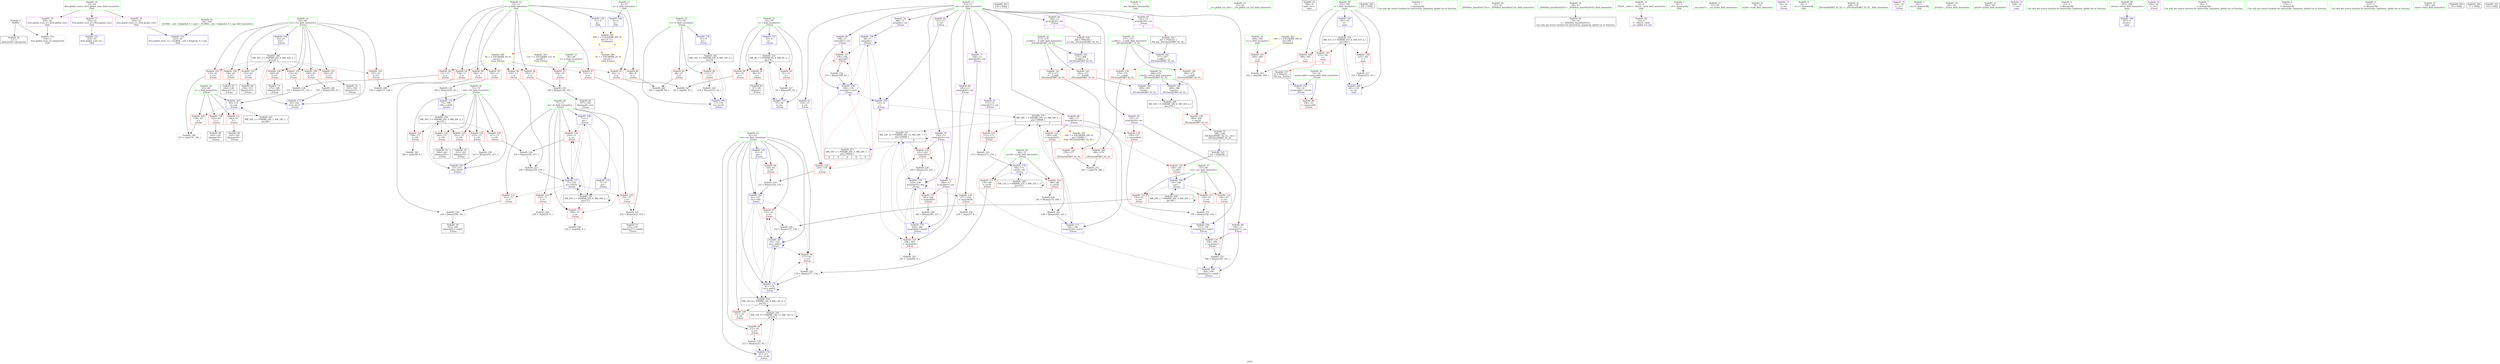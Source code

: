 digraph "SVFG" {
	label="SVFG";

	Node0x55eaef9558d0 [shape=record,color=grey,label="{NodeID: 0\nNullPtr}"];
	Node0x55eaef9558d0 -> Node0x55eaef9776b0[style=solid];
	Node0x55eaef9558d0 -> Node0x55eaef97f2d0[style=solid];
	Node0x55eaef9808f0 [shape=record,color=blue,label="{NodeID: 180\n71\<--9\nat\<--\n_Z3runi\n}"];
	Node0x55eaef9808f0 -> Node0x55eaef97d4d0[style=dashed];
	Node0x55eaef9808f0 -> Node0x55eaef97d5a0[style=dashed];
	Node0x55eaef9808f0 -> Node0x55eaef980680[style=dashed];
	Node0x55eaef9808f0 -> Node0x55eaef991dc0[style=dashed];
	Node0x55eaef977cc0 [shape=record,color=red,label="{NodeID: 97\n151\<--61\n\<--ret\n_Z3runi\n}"];
	Node0x55eaef977cc0 -> Node0x55eaef9847d0[style=solid];
	Node0x55eaef975de0 [shape=record,color=green,label="{NodeID: 14\n22\<--26\nllvm.global_ctors\<--llvm.global_ctors_field_insensitive\nGlob }"];
	Node0x55eaef975de0 -> Node0x55eaef97a3a0[style=solid];
	Node0x55eaef975de0 -> Node0x55eaef97a4a0[style=solid];
	Node0x55eaef975de0 -> Node0x55eaef97a5a0[style=solid];
	Node0x55eaef978820 [shape=record,color=red,label="{NodeID: 111\n162\<--65\n\<--j\n_Z3runi\n}"];
	Node0x55eaef978820 -> Node0x55eaef978db0[style=solid];
	Node0x55eaef976a60 [shape=record,color=green,label="{NodeID: 28\n69\<--70\ncur29\<--cur29_field_insensitive\n_Z3runi\n}"];
	Node0x55eaef976a60 -> Node0x55eaef978b60[style=solid];
	Node0x55eaef976a60 -> Node0x55eaef97d400[style=solid];
	Node0x55eaef976a60 -> Node0x55eaef9800d0[style=solid];
	Node0x55eaef97db50 [shape=record,color=red,label="{NodeID: 125\n222\<--73\n\<--i39\n_Z3runi\n}"];
	Node0x55eaef97db50 -> Node0x55eaef9790f0[style=solid];
	Node0x55eaef9776b0 [shape=record,color=black,label="{NodeID: 42\n2\<--3\ndummyVal\<--dummyVal\n}"];
	Node0x55eaef9841d0 [shape=record,color=grey,label="{NodeID: 222\n186 = Binary(185, 181, )\n}"];
	Node0x55eaef9841d0 -> Node0x55eaef980270[style=solid];
	Node0x55eaef97e6b0 [shape=record,color=red,label="{NodeID: 139\n279\<--271\n\<--__a.addr\n_ZSt3minIiERKT_S2_S2_\n}"];
	Node0x55eaef97e6b0 -> Node0x55eaef97eac0[style=solid];
	Node0x55eaef979290 [shape=record,color=black,label="{NodeID: 56\n243\<--242\nidxprom62\<--sub61\n_Z3runi\n}"];
	Node0x55eaef9856d0 [shape=record,color=grey,label="{NodeID: 236\n191 = Binary(190, 93, )\n}"];
	Node0x55eaef9856d0 -> Node0x55eaef980340[style=solid];
	Node0x55eaef97f2d0 [shape=record,color=blue, style = dotted,label="{NodeID: 153\n326\<--3\nllvm.global_ctors_2\<--dummyVal\nGlob }"];
	Node0x55eaef979df0 [shape=record,color=purple,label="{NodeID: 70\n224\<--13\narrayidx54\<--cnt\n_Z3runi\n}"];
	Node0x55eaef979df0 -> Node0x55eaef97e370[style=solid];
	Node0x55eaef979df0 -> Node0x55eaef980750[style=solid];
	Node0x55eaef9ac290 [shape=record,color=black,label="{NodeID: 333\n259 = PHI()\n}"];
	Node0x55eaef986bd0 [shape=record,color=grey,label="{NodeID: 250\n238 = cmp(237, 9, )\n}"];
	Node0x55eaef97fe60 [shape=record,color=blue,label="{NodeID: 167\n61\<--152\nret\<--add22\n_Z3runi\n}"];
	Node0x55eaef97fe60 -> Node0x55eaef977cc0[style=dashed];
	Node0x55eaef97fe60 -> Node0x55eaef977d90[style=dashed];
	Node0x55eaef97fe60 -> Node0x55eaef97fe60[style=dashed];
	Node0x55eaef97fe60 -> Node0x55eaef9801a0[style=dashed];
	Node0x55eaef97fe60 -> Node0x55eaef9918c0[style=dashed];
	Node0x55eaef97a9e0 [shape=record,color=red,label="{NodeID: 84\n131\<--11\n\<--p\n_Z3runi\n}"];
	Node0x55eaef97a9e0 -> Node0x55eaef9853d0[style=solid];
	Node0x55eaef974e70 [shape=record,color=green,label="{NodeID: 1\n7\<--1\n__dso_handle\<--dummyObj\nGlob }"];
	Node0x55eaef9809c0 [shape=record,color=blue,label="{NodeID: 181\n73\<--253\ni39\<--dec67\n_Z3runi\n}"];
	Node0x55eaef9809c0 -> Node0x55eaef9922c0[style=dashed];
	Node0x55eaef977d90 [shape=record,color=red,label="{NodeID: 98\n177\<--61\n\<--ret\n_Z3runi\n}"];
	Node0x55eaef977d90 -> Node0x55eaef984650[style=solid];
	Node0x55eaef975ee0 [shape=record,color=green,label="{NodeID: 15\n27\<--28\n__cxx_global_var_init\<--__cxx_global_var_init_field_insensitive\n}"];
	Node0x55eaef9788f0 [shape=record,color=red,label="{NodeID: 112\n150\<--67\n\<--cur\n_Z3runi\n}"];
	Node0x55eaef9788f0 -> Node0x55eaef9847d0[style=solid];
	Node0x55eaef976b30 [shape=record,color=green,label="{NodeID: 29\n71\<--72\nat\<--at_field_insensitive\n_Z3runi\n}"];
	Node0x55eaef976b30 -> Node0x55eaef97d4d0[style=solid];
	Node0x55eaef976b30 -> Node0x55eaef97d5a0[style=solid];
	Node0x55eaef976b30 -> Node0x55eaef97d670[style=solid];
	Node0x55eaef976b30 -> Node0x55eaef97d740[style=solid];
	Node0x55eaef976b30 -> Node0x55eaef97d810[style=solid];
	Node0x55eaef976b30 -> Node0x55eaef980410[style=solid];
	Node0x55eaef976b30 -> Node0x55eaef980680[style=solid];
	Node0x55eaef976b30 -> Node0x55eaef9808f0[style=solid];
	Node0x55eaef97dc20 [shape=record,color=red,label="{NodeID: 126\n252\<--73\n\<--i39\n_Z3runi\n}"];
	Node0x55eaef97dc20 -> Node0x55eaef985b50[style=solid];
	Node0x55eaef9777b0 [shape=record,color=black,label="{NodeID: 43\n296\<--9\nmain_ret\<--\nmain\n}"];
	Node0x55eaef984350 [shape=record,color=grey,label="{NodeID: 223\n220 = Binary(218, 219, )\n}"];
	Node0x55eaef984350 -> Node0x55eaef980680[style=solid];
	Node0x55eaef97e780 [shape=record,color=red,label="{NodeID: 140\n286\<--271\n\<--__a.addr\n_ZSt3minIiERKT_S2_S2_\n}"];
	Node0x55eaef97e780 -> Node0x55eaef980d00[style=solid];
	Node0x55eaef979360 [shape=record,color=black,label="{NodeID: 57\n266\<--289\n_ZSt3minIiERKT_S2_S2__ret\<--\n_ZSt3minIiERKT_S2_S2_\n|{<s0>5}}"];
	Node0x55eaef979360:s0 -> Node0x55eaef9ac0a0[style=solid,color=blue];
	Node0x55eaef985850 [shape=record,color=grey,label="{NodeID: 237\n234 = Binary(232, 233, )\n}"];
	Node0x55eaef985850 -> Node0x55eaef9791c0[style=solid];
	Node0x55eaef97f3d0 [shape=record,color=blue,label="{NodeID: 154\n53\<--52\ncasenr.addr\<--casenr\n_Z3runi\n}"];
	Node0x55eaef97f3d0 -> Node0x55eaef97adf0[style=dashed];
	Node0x55eaef979ec0 [shape=record,color=purple,label="{NodeID: 71\n236\<--13\narrayidx58\<--cnt\n_Z3runi\n}"];
	Node0x55eaef979ec0 -> Node0x55eaef97e440[style=solid];
	Node0x55eaef9ac360 [shape=record,color=black,label="{NodeID: 334\n305 = PHI()\n}"];
	Node0x55eaef97c3d0 [shape=record,color=grey,label="{NodeID: 251\n281 = cmp(278, 280, )\n}"];
	Node0x55eaef97ff30 [shape=record,color=blue,label="{NodeID: 168\n157\<--159\narrayidx24\<--sub25\n_Z3runi\n}"];
	Node0x55eaef97ff30 -> Node0x55eaef97e030[style=dashed];
	Node0x55eaef97ff30 -> Node0x55eaef980000[style=dashed];
	Node0x55eaef97aab0 [shape=record,color=red,label="{NodeID: 85\n195\<--11\n\<--p\n_Z3runi\n}"];
	Node0x55eaef97aab0 -> Node0x55eaef985250[style=solid];
	Node0x55eaef974f00 [shape=record,color=green,label="{NodeID: 2\n9\<--1\n\<--dummyObj\nCan only get source location for instruction, argument, global var or function.}"];
	Node0x55eaef980a90 [shape=record,color=blue,label="{NodeID: 182\n271\<--267\n__a.addr\<--__a\n_ZSt3minIiERKT_S2_S2_\n}"];
	Node0x55eaef980a90 -> Node0x55eaef97e6b0[style=dashed];
	Node0x55eaef980a90 -> Node0x55eaef97e780[style=dashed];
	Node0x55eaef977e60 [shape=record,color=red,label="{NodeID: 99\n212\<--61\n\<--ret\n_Z3runi\n}"];
	Node0x55eaef977e60 -> Node0x55eaef983d50[style=solid];
	Node0x55eaef975fe0 [shape=record,color=green,label="{NodeID: 16\n31\<--32\n_ZNSt8ios_base4InitC1Ev\<--_ZNSt8ios_base4InitC1Ev_field_insensitive\n}"];
	Node0x55eaef9789c0 [shape=record,color=red,label="{NodeID: 113\n154\<--67\n\<--cur\n_Z3runi\n}"];
	Node0x55eaef9789c0 -> Node0x55eaef984f50[style=solid];
	Node0x55eaef976c00 [shape=record,color=green,label="{NodeID: 30\n73\<--74\ni39\<--i39_field_insensitive\n_Z3runi\n}"];
	Node0x55eaef976c00 -> Node0x55eaef97d8e0[style=solid];
	Node0x55eaef976c00 -> Node0x55eaef97d9b0[style=solid];
	Node0x55eaef976c00 -> Node0x55eaef97da80[style=solid];
	Node0x55eaef976c00 -> Node0x55eaef97db50[style=solid];
	Node0x55eaef976c00 -> Node0x55eaef97dc20[style=solid];
	Node0x55eaef976c00 -> Node0x55eaef9804e0[style=solid];
	Node0x55eaef976c00 -> Node0x55eaef9809c0[style=solid];
	Node0x55eaef99b0a0 [shape=record,color=yellow,style=double,label="{NodeID: 293\n12V_1 = ENCHI(MR_12V_0)\npts\{60 \}\nFun[_Z3runi]}"];
	Node0x55eaef99b0a0 -> Node0x55eaef97b2d0[style=dashed];
	Node0x55eaef97dcf0 [shape=record,color=red,label="{NodeID: 127\n109\<--108\n\<--arrayidx7\n_Z3runi\n}"];
	Node0x55eaef97dcf0 -> Node0x55eaef9850d0[style=solid];
	Node0x55eaef977880 [shape=record,color=black,label="{NodeID: 44\n35\<--36\n\<--_ZNSt8ios_base4InitD1Ev\nCan only get source location for instruction, argument, global var or function.}"];
	Node0x55eaef9844d0 [shape=record,color=grey,label="{NodeID: 224\n218 = Binary(216, 217, )\n}"];
	Node0x55eaef9844d0 -> Node0x55eaef984350[style=solid];
	Node0x55eaef97e850 [shape=record,color=red,label="{NodeID: 141\n277\<--273\n\<--__b.addr\n_ZSt3minIiERKT_S2_S2_\n}"];
	Node0x55eaef97e850 -> Node0x55eaef97e9f0[style=solid];
	Node0x55eaef979430 [shape=record,color=purple,label="{NodeID: 58\n33\<--4\n\<--_ZStL8__ioinit\n__cxx_global_var_init\n}"];
	Node0x55eaef9859d0 [shape=record,color=grey,label="{NodeID: 238\n242 = Binary(240, 241, )\n}"];
	Node0x55eaef9859d0 -> Node0x55eaef979290[style=solid];
	Node0x55eaef97f4a0 [shape=record,color=blue,label="{NodeID: 155\n55\<--9\ni\<--\n_Z3runi\n}"];
	Node0x55eaef97f4a0 -> Node0x55eaef990ec0[style=dashed];
	Node0x55eaef979f90 [shape=record,color=purple,label="{NodeID: 72\n244\<--13\narrayidx63\<--cnt\n_Z3runi\n}"];
	Node0x55eaef979f90 -> Node0x55eaef97e510[style=solid];
	Node0x55eaef979f90 -> Node0x55eaef980820[style=solid];
	Node0x55eaef9ac430 [shape=record,color=black,label="{NodeID: 335\n267 = PHI(141, )\n0th arg _ZSt3minIiERKT_S2_S2_ }"];
	Node0x55eaef9ac430 -> Node0x55eaef980a90[style=solid];
	Node0x55eaef990ec0 [shape=record,color=black,label="{NodeID: 252\nMR_8V_3 = PHI(MR_8V_4, MR_8V_2, )\npts\{56 \}\n}"];
	Node0x55eaef990ec0 -> Node0x55eaef97aec0[style=dashed];
	Node0x55eaef990ec0 -> Node0x55eaef97af90[style=dashed];
	Node0x55eaef990ec0 -> Node0x55eaef97b060[style=dashed];
	Node0x55eaef990ec0 -> Node0x55eaef97f640[style=dashed];
	Node0x55eaef980000 [shape=record,color=blue,label="{NodeID: 169\n164\<--166\narrayidx27\<--sub28\n_Z3runi\n}"];
	Node0x55eaef980000 -> Node0x55eaef996cc0[style=dashed];
	Node0x55eaef97ab80 [shape=record,color=red,label="{NodeID: 86\n219\<--11\n\<--p\n_Z3runi\n}"];
	Node0x55eaef97ab80 -> Node0x55eaef984350[style=solid];
	Node0x55eaef974f90 [shape=record,color=green,label="{NodeID: 3\n16\<--1\n.str\<--dummyObj\nGlob }"];
	Node0x55eaef9958c0 [shape=record,color=black,label="{NodeID: 266\nMR_16V_3 = PHI(MR_16V_4, MR_16V_2, )\npts\{64 \}\n}"];
	Node0x55eaef9958c0 -> Node0x55eaef978000[style=dashed];
	Node0x55eaef9958c0 -> Node0x55eaef9780d0[style=dashed];
	Node0x55eaef9958c0 -> Node0x55eaef9781a0[style=dashed];
	Node0x55eaef9958c0 -> Node0x55eaef978270[style=dashed];
	Node0x55eaef9958c0 -> Node0x55eaef978340[style=dashed];
	Node0x55eaef9958c0 -> Node0x55eaef978410[style=dashed];
	Node0x55eaef9958c0 -> Node0x55eaef9784e0[style=dashed];
	Node0x55eaef9958c0 -> Node0x55eaef9785b0[style=dashed];
	Node0x55eaef9958c0 -> Node0x55eaef980340[style=dashed];
	Node0x55eaef980b60 [shape=record,color=blue,label="{NodeID: 183\n273\<--268\n__b.addr\<--__b\n_ZSt3minIiERKT_S2_S2_\n}"];
	Node0x55eaef980b60 -> Node0x55eaef97e850[style=dashed];
	Node0x55eaef980b60 -> Node0x55eaef97e920[style=dashed];
	Node0x55eaef977f30 [shape=record,color=red,label="{NodeID: 100\n257\<--61\n\<--ret\n_Z3runi\n}"];
	Node0x55eaef9760e0 [shape=record,color=green,label="{NodeID: 17\n37\<--38\n__cxa_atexit\<--__cxa_atexit_field_insensitive\n}"];
	Node0x55eaef978a90 [shape=record,color=red,label="{NodeID: 114\n161\<--67\n\<--cur\n_Z3runi\n}"];
	Node0x55eaef978a90 -> Node0x55eaef985550[style=solid];
	Node0x55eaef976cd0 [shape=record,color=green,label="{NodeID: 31\n78\<--79\nscanf\<--scanf_field_insensitive\n}"];
	Node0x55eaef97ddc0 [shape=record,color=red,label="{NodeID: 128\n119\<--118\n\<--\n_Z3runi\n}"];
	Node0x55eaef97ddc0 -> Node0x55eaef983bd0[style=solid];
	Node0x55eaef977980 [shape=record,color=black,label="{NodeID: 45\n87\<--86\nidxprom\<--\n_Z3runi\n}"];
	Node0x55eaef984650 [shape=record,color=grey,label="{NodeID: 225\n178 = Binary(177, 176, )\n}"];
	Node0x55eaef984650 -> Node0x55eaef9801a0[style=solid];
	Node0x55eaef97e920 [shape=record,color=red,label="{NodeID: 142\n283\<--273\n\<--__b.addr\n_ZSt3minIiERKT_S2_S2_\n}"];
	Node0x55eaef97e920 -> Node0x55eaef980c30[style=solid];
	Node0x55eaef979500 [shape=record,color=purple,label="{NodeID: 59\n88\<--13\narrayidx\<--cnt\n_Z3runi\n}"];
	Node0x55eaef979500 -> Node0x55eaef97f570[style=solid];
	Node0x55eaef985b50 [shape=record,color=grey,label="{NodeID: 239\n253 = Binary(252, 227, )\n}"];
	Node0x55eaef985b50 -> Node0x55eaef9809c0[style=solid];
	Node0x55eaef97f570 [shape=record,color=blue,label="{NodeID: 156\n88\<--9\narrayidx\<--\n_Z3runi\n}"];
	Node0x55eaef97f570 -> Node0x55eaef97dcf0[style=dashed];
	Node0x55eaef97f570 -> Node0x55eaef97ddc0[style=dashed];
	Node0x55eaef97f570 -> Node0x55eaef97f570[style=dashed];
	Node0x55eaef97f570 -> Node0x55eaef97f7e0[style=dashed];
	Node0x55eaef97f570 -> Node0x55eaef97fb20[style=dashed];
	Node0x55eaef97a060 [shape=record,color=purple,label="{NodeID: 73\n76\<--16\n\<--.str\n_Z3runi\n}"];
	Node0x55eaef9ac590 [shape=record,color=black,label="{NodeID: 336\n268 = PHI(144, )\n1st arg _ZSt3minIiERKT_S2_S2_ }"];
	Node0x55eaef9ac590 -> Node0x55eaef980b60[style=solid];
	Node0x55eaef9800d0 [shape=record,color=blue,label="{NodeID: 170\n69\<--173\ncur29\<--div\n_Z3runi\n}"];
	Node0x55eaef9800d0 -> Node0x55eaef978b60[style=dashed];
	Node0x55eaef9800d0 -> Node0x55eaef97d400[style=dashed];
	Node0x55eaef9800d0 -> Node0x55eaef9967c0[style=dashed];
	Node0x55eaef97ac50 [shape=record,color=red,label="{NodeID: 87\n232\<--11\n\<--p\n_Z3runi\n}"];
	Node0x55eaef97ac50 -> Node0x55eaef985850[style=solid];
	Node0x55eaef975020 [shape=record,color=green,label="{NodeID: 4\n18\<--1\n.str.1\<--dummyObj\nGlob }"];
	Node0x55eaef995dc0 [shape=record,color=black,label="{NodeID: 267\nMR_18V_2 = PHI(MR_18V_3, MR_18V_1, )\npts\{66 \}\n}"];
	Node0x55eaef995dc0 -> Node0x55eaef97fcc0[style=dashed];
	Node0x55eaef980c30 [shape=record,color=blue,label="{NodeID: 184\n269\<--283\nretval\<--\n_ZSt3minIiERKT_S2_S2_\n}"];
	Node0x55eaef980c30 -> Node0x55eaef992cc0[style=dashed];
	Node0x55eaef978000 [shape=record,color=red,label="{NodeID: 101\n127\<--63\n\<--i12\n_Z3runi\n}"];
	Node0x55eaef978000 -> Node0x55eaef9868d0[style=solid];
	Node0x55eaef9761e0 [shape=record,color=green,label="{NodeID: 18\n36\<--42\n_ZNSt8ios_base4InitD1Ev\<--_ZNSt8ios_base4InitD1Ev_field_insensitive\n}"];
	Node0x55eaef9761e0 -> Node0x55eaef977880[style=solid];
	Node0x55eaef99a5c0 [shape=record,color=yellow,style=double,label="{NodeID: 281\n44V_1 = ENCHI(MR_44V_0)\npts\{10 12 \}\nFun[main]|{<s0>8|<s1>8}}"];
	Node0x55eaef99a5c0:s0 -> Node0x55eaef99ac10[style=dashed,color=red];
	Node0x55eaef99a5c0:s1 -> Node0x55eaef99ad20[style=dashed,color=red];
	Node0x55eaef978b60 [shape=record,color=red,label="{NodeID: 115\n176\<--69\n\<--cur29\n_Z3runi\n}"];
	Node0x55eaef978b60 -> Node0x55eaef984650[style=solid];
	Node0x55eaef976dd0 [shape=record,color=green,label="{NodeID: 32\n146\<--147\n_ZSt3minIiERKT_S2_S2_\<--_ZSt3minIiERKT_S2_S2__field_insensitive\n}"];
	Node0x55eaef97de90 [shape=record,color=red,label="{NodeID: 129\n148\<--145\n\<--call21\n_Z3runi\n}"];
	Node0x55eaef97de90 -> Node0x55eaef97fd90[style=solid];
	Node0x55eaef977a50 [shape=record,color=black,label="{NodeID: 46\n107\<--106\nidxprom6\<--rem\n_Z3runi\n}"];
	Node0x55eaef9847d0 [shape=record,color=grey,label="{NodeID: 226\n152 = Binary(151, 150, )\n}"];
	Node0x55eaef9847d0 -> Node0x55eaef97fe60[style=solid];
	Node0x55eaef97e9f0 [shape=record,color=red,label="{NodeID: 143\n278\<--277\n\<--\n_ZSt3minIiERKT_S2_S2_\n}"];
	Node0x55eaef97e9f0 -> Node0x55eaef97c3d0[style=solid];
	Node0x55eaef9795d0 [shape=record,color=purple,label="{NodeID: 60\n108\<--13\narrayidx7\<--cnt\n_Z3runi\n}"];
	Node0x55eaef9795d0 -> Node0x55eaef97dcf0[style=solid];
	Node0x55eaef9795d0 -> Node0x55eaef97f7e0[style=solid];
	Node0x55eaef985cd0 [shape=record,color=grey,label="{NodeID: 240\n246 = Binary(245, 227, )\n}"];
	Node0x55eaef985cd0 -> Node0x55eaef980820[style=solid];
	Node0x55eaef97f640 [shape=record,color=blue,label="{NodeID: 157\n55\<--92\ni\<--inc\n_Z3runi\n}"];
	Node0x55eaef97f640 -> Node0x55eaef990ec0[style=dashed];
	Node0x55eaef97a130 [shape=record,color=purple,label="{NodeID: 74\n102\<--18\n\<--.str.1\n_Z3runi\n}"];
	Node0x55eaef9ac760 [shape=record,color=black,label="{NodeID: 337\n52 = PHI(312, )\n0th arg _Z3runi }"];
	Node0x55eaef9ac760 -> Node0x55eaef97f3d0[style=solid];
	Node0x55eaef9918c0 [shape=record,color=black,label="{NodeID: 254\nMR_14V_8 = PHI(MR_14V_9, MR_14V_4, )\npts\{62 \}\n}"];
	Node0x55eaef9918c0 -> Node0x55eaef977f30[style=dashed];
	Node0x55eaef9918c0 -> Node0x55eaef9931c0[style=dashed];
	Node0x55eaef9801a0 [shape=record,color=blue,label="{NodeID: 171\n61\<--178\nret\<--add32\n_Z3runi\n}"];
	Node0x55eaef9801a0 -> Node0x55eaef977cc0[style=dashed];
	Node0x55eaef9801a0 -> Node0x55eaef977d90[style=dashed];
	Node0x55eaef9801a0 -> Node0x55eaef97fe60[style=dashed];
	Node0x55eaef9801a0 -> Node0x55eaef9801a0[style=dashed];
	Node0x55eaef9801a0 -> Node0x55eaef9918c0[style=dashed];
	Node0x55eaef97ad20 [shape=record,color=red,label="{NodeID: 88\n240\<--11\n\<--p\n_Z3runi\n}"];
	Node0x55eaef97ad20 -> Node0x55eaef9859d0[style=solid];
	Node0x55eaef975860 [shape=record,color=green,label="{NodeID: 5\n20\<--1\n.str.2\<--dummyObj\nGlob }"];
	Node0x55eaef9962c0 [shape=record,color=black,label="{NodeID: 268\nMR_20V_2 = PHI(MR_20V_4, MR_20V_1, )\npts\{68 \}\n}"];
	Node0x55eaef9962c0 -> Node0x55eaef97fd90[style=dashed];
	Node0x55eaef9962c0 -> Node0x55eaef9962c0[style=dashed];
	Node0x55eaef980d00 [shape=record,color=blue,label="{NodeID: 185\n269\<--286\nretval\<--\n_ZSt3minIiERKT_S2_S2_\n}"];
	Node0x55eaef980d00 -> Node0x55eaef992cc0[style=dashed];
	Node0x55eaef9780d0 [shape=record,color=red,label="{NodeID: 102\n132\<--63\n\<--i12\n_Z3runi\n}"];
	Node0x55eaef9780d0 -> Node0x55eaef9853d0[style=solid];
	Node0x55eaef9762e0 [shape=record,color=green,label="{NodeID: 19\n49\<--50\n_Z3runi\<--_Z3runi_field_insensitive\n}"];
	Node0x55eaef97d400 [shape=record,color=red,label="{NodeID: 116\n180\<--69\n\<--cur29\n_Z3runi\n}"];
	Node0x55eaef97d400 -> Node0x55eaef984ad0[style=solid];
	Node0x55eaef976ed0 [shape=record,color=green,label="{NodeID: 33\n260\<--261\nprintf\<--printf_field_insensitive\n}"];
	Node0x55eaef97df60 [shape=record,color=red,label="{NodeID: 130\n158\<--157\n\<--arrayidx24\n_Z3runi\n}"];
	Node0x55eaef97df60 -> Node0x55eaef984f50[style=solid];
	Node0x55eaef977b20 [shape=record,color=black,label="{NodeID: 47\n140\<--139\nidxprom17\<--\n_Z3runi\n}"];
	Node0x55eaef984950 [shape=record,color=grey,label="{NodeID: 227\n92 = Binary(91, 93, )\n}"];
	Node0x55eaef984950 -> Node0x55eaef97f640[style=solid];
	Node0x55eaef97eac0 [shape=record,color=red,label="{NodeID: 144\n280\<--279\n\<--\n_ZSt3minIiERKT_S2_S2_\n}"];
	Node0x55eaef97eac0 -> Node0x55eaef97c3d0[style=solid];
	Node0x55eaef9796a0 [shape=record,color=purple,label="{NodeID: 61\n118\<--13\n\<--cnt\n_Z3runi\n}"];
	Node0x55eaef9796a0 -> Node0x55eaef97ddc0[style=solid];
	Node0x55eaef985e50 [shape=record,color=grey,label="{NodeID: 241\n207 = cmp(206, 9, )\n}"];
	Node0x55eaef97f710 [shape=record,color=blue,label="{NodeID: 158\n57\<--9\ni1\<--\n_Z3runi\n}"];
	Node0x55eaef97f710 -> Node0x55eaef9940c0[style=dashed];
	Node0x55eaef97a200 [shape=record,color=purple,label="{NodeID: 75\n304\<--18\n\<--.str.1\nmain\n}"];
	Node0x55eaef991dc0 [shape=record,color=black,label="{NodeID: 255\nMR_24V_3 = PHI(MR_24V_4, MR_24V_2, )\npts\{72 \}\n}"];
	Node0x55eaef991dc0 -> Node0x55eaef97d4d0[style=dashed];
	Node0x55eaef991dc0 -> Node0x55eaef97d5a0[style=dashed];
	Node0x55eaef991dc0 -> Node0x55eaef980680[style=dashed];
	Node0x55eaef991dc0 -> Node0x55eaef991dc0[style=dashed];
	Node0x55eaef980270 [shape=record,color=blue,label="{NodeID: 172\n184\<--186\narrayidx34\<--sub35\n_Z3runi\n}"];
	Node0x55eaef980270 -> Node0x55eaef996cc0[style=dashed];
	Node0x55eaef97adf0 [shape=record,color=red,label="{NodeID: 89\n256\<--53\n\<--casenr.addr\n_Z3runi\n}"];
	Node0x55eaef9758f0 [shape=record,color=green,label="{NodeID: 6\n23\<--1\n\<--dummyObj\nCan only get source location for instruction, argument, global var or function.}"];
	Node0x55eaef9967c0 [shape=record,color=black,label="{NodeID: 269\nMR_22V_2 = PHI(MR_22V_3, MR_22V_1, )\npts\{70 \}\n}"];
	Node0x55eaef9967c0 -> Node0x55eaef9800d0[style=dashed];
	Node0x55eaef9967c0 -> Node0x55eaef9967c0[style=dashed];
	Node0x55eaef980dd0 [shape=record,color=blue,label="{NodeID: 186\n297\<--9\nretval\<--\nmain\n}"];
	Node0x55eaef9781a0 [shape=record,color=red,label="{NodeID: 103\n135\<--63\n\<--i12\n_Z3runi\n}"];
	Node0x55eaef9781a0 -> Node0x55eaef986a50[style=solid];
	Node0x55eaef9763e0 [shape=record,color=green,label="{NodeID: 20\n53\<--54\ncasenr.addr\<--casenr.addr_field_insensitive\n_Z3runi\n}"];
	Node0x55eaef9763e0 -> Node0x55eaef97adf0[style=solid];
	Node0x55eaef9763e0 -> Node0x55eaef97f3d0[style=solid];
	Node0x55eaef99a780 [shape=record,color=yellow,style=double,label="{NodeID: 283\n39V_1 = ENCHI(MR_39V_0)\npts\{300 \}\nFun[main]}"];
	Node0x55eaef99a780 -> Node0x55eaef97eb90[style=dashed];
	Node0x55eaef97d4d0 [shape=record,color=red,label="{NodeID: 117\n209\<--71\n\<--at\n_Z3runi\n}"];
	Node0x55eaef97d4d0 -> Node0x55eaef985fd0[style=solid];
	Node0x55eaef976fd0 [shape=record,color=green,label="{NodeID: 34\n269\<--270\nretval\<--retval_field_insensitive\n_ZSt3minIiERKT_S2_S2_\n}"];
	Node0x55eaef976fd0 -> Node0x55eaef97e5e0[style=solid];
	Node0x55eaef976fd0 -> Node0x55eaef980c30[style=solid];
	Node0x55eaef976fd0 -> Node0x55eaef980d00[style=solid];
	Node0x55eaef97e030 [shape=record,color=red,label="{NodeID: 131\n165\<--164\n\<--arrayidx27\n_Z3runi\n}"];
	Node0x55eaef97e030 -> Node0x55eaef985550[style=solid];
	Node0x55eaef978c10 [shape=record,color=black,label="{NodeID: 48\n143\<--142\nidxprom19\<--\n_Z3runi\n}"];
	Node0x55eaef984ad0 [shape=record,color=grey,label="{NodeID: 228\n181 = Binary(174, 180, )\n}"];
	Node0x55eaef984ad0 -> Node0x55eaef9841d0[style=solid];
	Node0x55eaef97eb90 [shape=record,color=red,label="{NodeID: 145\n309\<--299\n\<--n\nmain\n}"];
	Node0x55eaef97eb90 -> Node0x55eaef986150[style=solid];
	Node0x55eaef979770 [shape=record,color=purple,label="{NodeID: 62\n123\<--13\n\<--cnt\n_Z3runi\n}"];
	Node0x55eaef979770 -> Node0x55eaef97fb20[style=solid];
	Node0x55eaef985fd0 [shape=record,color=grey,label="{NodeID: 242\n210 = cmp(209, 9, )\n}"];
	Node0x55eaef97f7e0 [shape=record,color=blue,label="{NodeID: 159\n108\<--110\narrayidx7\<--inc8\n_Z3runi\n}"];
	Node0x55eaef97f7e0 -> Node0x55eaef97dcf0[style=dashed];
	Node0x55eaef97f7e0 -> Node0x55eaef97ddc0[style=dashed];
	Node0x55eaef97f7e0 -> Node0x55eaef97f7e0[style=dashed];
	Node0x55eaef97f7e0 -> Node0x55eaef97fb20[style=dashed];
	Node0x55eaef97a2d0 [shape=record,color=purple,label="{NodeID: 76\n258\<--20\n\<--.str.2\n_Z3runi\n}"];
	Node0x55eaef9922c0 [shape=record,color=black,label="{NodeID: 256\nMR_26V_3 = PHI(MR_26V_4, MR_26V_2, )\npts\{74 \}\n}"];
	Node0x55eaef9922c0 -> Node0x55eaef97d8e0[style=dashed];
	Node0x55eaef9922c0 -> Node0x55eaef97d9b0[style=dashed];
	Node0x55eaef9922c0 -> Node0x55eaef97da80[style=dashed];
	Node0x55eaef9922c0 -> Node0x55eaef97db50[style=dashed];
	Node0x55eaef9922c0 -> Node0x55eaef97dc20[style=dashed];
	Node0x55eaef9922c0 -> Node0x55eaef9809c0[style=dashed];
	Node0x55eaef980340 [shape=record,color=blue,label="{NodeID: 173\n63\<--191\ni12\<--inc37\n_Z3runi\n}"];
	Node0x55eaef980340 -> Node0x55eaef9958c0[style=dashed];
	Node0x55eaef97aec0 [shape=record,color=red,label="{NodeID: 90\n82\<--55\n\<--i\n_Z3runi\n}"];
	Node0x55eaef97aec0 -> Node0x55eaef986750[style=solid];
	Node0x55eaef975980 [shape=record,color=green,label="{NodeID: 7\n93\<--1\n\<--dummyObj\nCan only get source location for instruction, argument, global var or function.}"];
	Node0x55eaef996cc0 [shape=record,color=black,label="{NodeID: 270\nMR_28V_7 = PHI(MR_28V_10, MR_28V_6, )\npts\{150000 \}\n|{|<s7>5}}"];
	Node0x55eaef996cc0 -> Node0x55eaef97de90[style=dashed];
	Node0x55eaef996cc0 -> Node0x55eaef97df60[style=dashed];
	Node0x55eaef996cc0 -> Node0x55eaef97e100[style=dashed];
	Node0x55eaef996cc0 -> Node0x55eaef97e1d0[style=dashed];
	Node0x55eaef996cc0 -> Node0x55eaef97ff30[style=dashed];
	Node0x55eaef996cc0 -> Node0x55eaef980270[style=dashed];
	Node0x55eaef996cc0 -> Node0x55eaef9927c0[style=dashed];
	Node0x55eaef996cc0:s7 -> Node0x55eaef99ab30[style=dashed,color=red];
	Node0x55eaef980ea0 [shape=record,color=blue,label="{NodeID: 187\n301\<--93\ni\<--\nmain\n}"];
	Node0x55eaef980ea0 -> Node0x55eaef9980c0[style=dashed];
	Node0x55eaef978270 [shape=record,color=red,label="{NodeID: 104\n139\<--63\n\<--i12\n_Z3runi\n}"];
	Node0x55eaef978270 -> Node0x55eaef977b20[style=solid];
	Node0x55eaef9764b0 [shape=record,color=green,label="{NodeID: 21\n55\<--56\ni\<--i_field_insensitive\n_Z3runi\n}"];
	Node0x55eaef9764b0 -> Node0x55eaef97aec0[style=solid];
	Node0x55eaef9764b0 -> Node0x55eaef97af90[style=solid];
	Node0x55eaef9764b0 -> Node0x55eaef97b060[style=solid];
	Node0x55eaef9764b0 -> Node0x55eaef97f4a0[style=solid];
	Node0x55eaef9764b0 -> Node0x55eaef97f640[style=solid];
	Node0x55eaef97d5a0 [shape=record,color=red,label="{NodeID: 118\n216\<--71\n\<--at\n_Z3runi\n}"];
	Node0x55eaef97d5a0 -> Node0x55eaef9844d0[style=solid];
	Node0x55eaef9770a0 [shape=record,color=green,label="{NodeID: 35\n271\<--272\n__a.addr\<--__a.addr_field_insensitive\n_ZSt3minIiERKT_S2_S2_\n}"];
	Node0x55eaef9770a0 -> Node0x55eaef97e6b0[style=solid];
	Node0x55eaef9770a0 -> Node0x55eaef97e780[style=solid];
	Node0x55eaef9770a0 -> Node0x55eaef980a90[style=solid];
	Node0x55eaef97e100 [shape=record,color=red,label="{NodeID: 132\n172\<--171\n\<--arrayidx31\n_Z3runi\n}"];
	Node0x55eaef97e100 -> Node0x55eaef984050[style=solid];
	Node0x55eaef978ce0 [shape=record,color=black,label="{NodeID: 49\n156\<--155\nidxprom23\<--\n_Z3runi\n}"];
	Node0x55eaef984c50 [shape=record,color=grey,label="{NodeID: 229\n114 = Binary(113, 93, )\n}"];
	Node0x55eaef984c50 -> Node0x55eaef97f8b0[style=solid];
	Node0x55eaef97ec60 [shape=record,color=red,label="{NodeID: 146\n308\<--301\n\<--i\nmain\n}"];
	Node0x55eaef97ec60 -> Node0x55eaef986150[style=solid];
	Node0x55eaef979840 [shape=record,color=purple,label="{NodeID: 63\n141\<--13\narrayidx18\<--cnt\n_Z3runi\n|{<s0>5}}"];
	Node0x55eaef979840:s0 -> Node0x55eaef9ac430[style=solid,color=red];
	Node0x55eaef986150 [shape=record,color=grey,label="{NodeID: 243\n310 = cmp(308, 309, )\n}"];
	Node0x55eaef97f8b0 [shape=record,color=blue,label="{NodeID: 160\n57\<--114\ni1\<--inc10\n_Z3runi\n}"];
	Node0x55eaef97f8b0 -> Node0x55eaef9940c0[style=dashed];
	Node0x55eaef97a3a0 [shape=record,color=purple,label="{NodeID: 77\n324\<--22\nllvm.global_ctors_0\<--llvm.global_ctors\nGlob }"];
	Node0x55eaef97a3a0 -> Node0x55eaef97f0d0[style=solid];
	Node0x55eaef9927c0 [shape=record,color=black,label="{NodeID: 257\nMR_28V_12 = PHI(MR_28V_13, MR_28V_7, )\npts\{150000 \}\n|{|<s4>8}}"];
	Node0x55eaef9927c0 -> Node0x55eaef97e2a0[style=dashed];
	Node0x55eaef9927c0 -> Node0x55eaef97e370[style=dashed];
	Node0x55eaef9927c0 -> Node0x55eaef980750[style=dashed];
	Node0x55eaef9927c0 -> Node0x55eaef9927c0[style=dashed];
	Node0x55eaef9927c0:s4 -> Node0x55eaef997bc0[style=dashed,color=blue];
	Node0x55eaef980410 [shape=record,color=blue,label="{NodeID: 174\n71\<--9\nat\<--\n_Z3runi\n}"];
	Node0x55eaef980410 -> Node0x55eaef991dc0[style=dashed];
	Node0x55eaef97af90 [shape=record,color=red,label="{NodeID: 91\n86\<--55\n\<--i\n_Z3runi\n}"];
	Node0x55eaef97af90 -> Node0x55eaef977980[style=solid];
	Node0x55eaef975a10 [shape=record,color=green,label="{NodeID: 8\n174\<--1\n\<--dummyObj\nCan only get source location for instruction, argument, global var or function.}"];
	Node0x55eaef980f70 [shape=record,color=blue,label="{NodeID: 188\n301\<--316\ni\<--inc\nmain\n}"];
	Node0x55eaef980f70 -> Node0x55eaef9980c0[style=dashed];
	Node0x55eaef978340 [shape=record,color=red,label="{NodeID: 105\n155\<--63\n\<--i12\n_Z3runi\n}"];
	Node0x55eaef978340 -> Node0x55eaef978ce0[style=solid];
	Node0x55eaef976580 [shape=record,color=green,label="{NodeID: 22\n57\<--58\ni1\<--i1_field_insensitive\n_Z3runi\n}"];
	Node0x55eaef976580 -> Node0x55eaef97b130[style=solid];
	Node0x55eaef976580 -> Node0x55eaef97b200[style=solid];
	Node0x55eaef976580 -> Node0x55eaef97f710[style=solid];
	Node0x55eaef976580 -> Node0x55eaef97f8b0[style=solid];
	Node0x55eaef97d670 [shape=record,color=red,label="{NodeID: 119\n229\<--71\n\<--at\n_Z3runi\n}"];
	Node0x55eaef97d670 -> Node0x55eaef9862d0[style=solid];
	Node0x55eaef977170 [shape=record,color=green,label="{NodeID: 36\n273\<--274\n__b.addr\<--__b.addr_field_insensitive\n_ZSt3minIiERKT_S2_S2_\n}"];
	Node0x55eaef977170 -> Node0x55eaef97e850[style=solid];
	Node0x55eaef977170 -> Node0x55eaef97e920[style=solid];
	Node0x55eaef977170 -> Node0x55eaef980b60[style=solid];
	Node0x55eaef97e1d0 [shape=record,color=red,label="{NodeID: 133\n185\<--184\n\<--arrayidx34\n_Z3runi\n}"];
	Node0x55eaef97e1d0 -> Node0x55eaef9841d0[style=solid];
	Node0x55eaef978db0 [shape=record,color=black,label="{NodeID: 50\n163\<--162\nidxprom26\<--\n_Z3runi\n}"];
	Node0x55eaef984dd0 [shape=record,color=grey,label="{NodeID: 230\n106 = Binary(104, 105, )\n}"];
	Node0x55eaef984dd0 -> Node0x55eaef977a50[style=solid];
	Node0x55eaef97ed30 [shape=record,color=red,label="{NodeID: 147\n312\<--301\n\<--i\nmain\n|{<s0>8}}"];
	Node0x55eaef97ed30:s0 -> Node0x55eaef9ac760[style=solid,color=red];
	Node0x55eaef979910 [shape=record,color=purple,label="{NodeID: 64\n144\<--13\narrayidx20\<--cnt\n_Z3runi\n|{<s0>5}}"];
	Node0x55eaef979910:s0 -> Node0x55eaef9ac590[style=solid,color=red];
	Node0x55eaef9862d0 [shape=record,color=grey,label="{NodeID: 244\n230 = cmp(229, 9, )\n}"];
	Node0x55eaef97f980 [shape=record,color=blue,label="{NodeID: 161\n61\<--9\nret\<--\n_Z3runi\n}"];
	Node0x55eaef97f980 -> Node0x55eaef977bf0[style=dashed];
	Node0x55eaef97f980 -> Node0x55eaef97fa50[style=dashed];
	Node0x55eaef97a4a0 [shape=record,color=purple,label="{NodeID: 78\n325\<--22\nllvm.global_ctors_1\<--llvm.global_ctors\nGlob }"];
	Node0x55eaef97a4a0 -> Node0x55eaef97f1d0[style=solid];
	Node0x55eaef992cc0 [shape=record,color=black,label="{NodeID: 258\nMR_30V_3 = PHI(MR_30V_4, MR_30V_2, )\npts\{270 \}\n}"];
	Node0x55eaef992cc0 -> Node0x55eaef97e5e0[style=dashed];
	Node0x55eaef9804e0 [shape=record,color=blue,label="{NodeID: 175\n73\<--196\ni39\<--sub40\n_Z3runi\n}"];
	Node0x55eaef9804e0 -> Node0x55eaef9922c0[style=dashed];
	Node0x55eaef97b060 [shape=record,color=red,label="{NodeID: 92\n91\<--55\n\<--i\n_Z3runi\n}"];
	Node0x55eaef97b060 -> Node0x55eaef984950[style=solid];
	Node0x55eaef975aa0 [shape=record,color=green,label="{NodeID: 9\n227\<--1\n\<--dummyObj\nCan only get source location for instruction, argument, global var or function.}"];
	Node0x55eaef978410 [shape=record,color=red,label="{NodeID: 106\n169\<--63\n\<--i12\n_Z3runi\n}"];
	Node0x55eaef978410 -> Node0x55eaef978e80[style=solid];
	Node0x55eaef976650 [shape=record,color=green,label="{NodeID: 23\n59\<--60\nx\<--x_field_insensitive\n_Z3runi\n}"];
	Node0x55eaef976650 -> Node0x55eaef97b2d0[style=solid];
	Node0x55eaef97d740 [shape=record,color=red,label="{NodeID: 120\n233\<--71\n\<--at\n_Z3runi\n}"];
	Node0x55eaef97d740 -> Node0x55eaef985850[style=solid];
	Node0x55eaef977240 [shape=record,color=green,label="{NodeID: 37\n294\<--295\nmain\<--main_field_insensitive\n}"];
	Node0x55eaef983a50 [shape=record,color=grey,label="{NodeID: 217\n316 = Binary(315, 93, )\n}"];
	Node0x55eaef983a50 -> Node0x55eaef980f70[style=solid];
	Node0x55eaef97e2a0 [shape=record,color=red,label="{NodeID: 134\n206\<--205\n\<--arrayidx45\n_Z3runi\n}"];
	Node0x55eaef97e2a0 -> Node0x55eaef985e50[style=solid];
	Node0x55eaef978e80 [shape=record,color=black,label="{NodeID: 51\n170\<--169\nidxprom30\<--\n_Z3runi\n}"];
	Node0x55eaef984f50 [shape=record,color=grey,label="{NodeID: 231\n159 = Binary(158, 154, )\n}"];
	Node0x55eaef984f50 -> Node0x55eaef97ff30[style=solid];
	Node0x55eaef97ee00 [shape=record,color=red,label="{NodeID: 148\n315\<--301\n\<--i\nmain\n}"];
	Node0x55eaef97ee00 -> Node0x55eaef983a50[style=solid];
	Node0x55eaef9799e0 [shape=record,color=purple,label="{NodeID: 65\n157\<--13\narrayidx24\<--cnt\n_Z3runi\n}"];
	Node0x55eaef9799e0 -> Node0x55eaef97df60[style=solid];
	Node0x55eaef9799e0 -> Node0x55eaef97ff30[style=solid];
	Node0x55eaef986450 [shape=record,color=grey,label="{NodeID: 245\n200 = cmp(199, 9, )\n}"];
	Node0x55eaef97fa50 [shape=record,color=blue,label="{NodeID: 162\n61\<--121\nret\<--add\n_Z3runi\n}"];
	Node0x55eaef97fa50 -> Node0x55eaef977cc0[style=dashed];
	Node0x55eaef97fa50 -> Node0x55eaef977d90[style=dashed];
	Node0x55eaef97fa50 -> Node0x55eaef97fe60[style=dashed];
	Node0x55eaef97fa50 -> Node0x55eaef9801a0[style=dashed];
	Node0x55eaef97fa50 -> Node0x55eaef9918c0[style=dashed];
	Node0x55eaef97a5a0 [shape=record,color=purple,label="{NodeID: 79\n326\<--22\nllvm.global_ctors_2\<--llvm.global_ctors\nGlob }"];
	Node0x55eaef97a5a0 -> Node0x55eaef97f2d0[style=solid];
	Node0x55eaef9931c0 [shape=record,color=black,label="{NodeID: 259\nMR_14V_9 = PHI(MR_14V_11, MR_14V_8, )\npts\{62 \}\n}"];
	Node0x55eaef9931c0 -> Node0x55eaef977e60[style=dashed];
	Node0x55eaef9931c0 -> Node0x55eaef9805b0[style=dashed];
	Node0x55eaef9931c0 -> Node0x55eaef9918c0[style=dashed];
	Node0x55eaef9931c0 -> Node0x55eaef9931c0[style=dashed];
	Node0x55eaef9805b0 [shape=record,color=blue,label="{NodeID: 176\n61\<--213\nret\<--inc49\n_Z3runi\n}"];
	Node0x55eaef9805b0 -> Node0x55eaef9931c0[style=dashed];
	Node0x55eaef97b130 [shape=record,color=red,label="{NodeID: 93\n98\<--57\n\<--i1\n_Z3runi\n}"];
	Node0x55eaef97b130 -> Node0x55eaef9865d0[style=solid];
	Node0x55eaef975b30 [shape=record,color=green,label="{NodeID: 10\n4\<--6\n_ZStL8__ioinit\<--_ZStL8__ioinit_field_insensitive\nGlob }"];
	Node0x55eaef975b30 -> Node0x55eaef979430[style=solid];
	Node0x55eaef997bc0 [shape=record,color=black,label="{NodeID: 273\nMR_28V_2 = PHI(MR_28V_3, MR_28V_1, )\npts\{150000 \}\n|{<s0>8|<s1>8|<s2>8|<s3>8|<s4>8}}"];
	Node0x55eaef997bc0:s0 -> Node0x55eaef97dcf0[style=dashed,color=red];
	Node0x55eaef997bc0:s1 -> Node0x55eaef97ddc0[style=dashed,color=red];
	Node0x55eaef997bc0:s2 -> Node0x55eaef97f570[style=dashed,color=red];
	Node0x55eaef997bc0:s3 -> Node0x55eaef97f7e0[style=dashed,color=red];
	Node0x55eaef997bc0:s4 -> Node0x55eaef97fb20[style=dashed,color=red];
	Node0x55eaef9784e0 [shape=record,color=red,label="{NodeID: 107\n182\<--63\n\<--i12\n_Z3runi\n}"];
	Node0x55eaef9784e0 -> Node0x55eaef978f50[style=solid];
	Node0x55eaef976720 [shape=record,color=green,label="{NodeID: 24\n61\<--62\nret\<--ret_field_insensitive\n_Z3runi\n}"];
	Node0x55eaef976720 -> Node0x55eaef977bf0[style=solid];
	Node0x55eaef976720 -> Node0x55eaef977cc0[style=solid];
	Node0x55eaef976720 -> Node0x55eaef977d90[style=solid];
	Node0x55eaef976720 -> Node0x55eaef977e60[style=solid];
	Node0x55eaef976720 -> Node0x55eaef977f30[style=solid];
	Node0x55eaef976720 -> Node0x55eaef97f980[style=solid];
	Node0x55eaef976720 -> Node0x55eaef97fa50[style=solid];
	Node0x55eaef976720 -> Node0x55eaef97fe60[style=solid];
	Node0x55eaef976720 -> Node0x55eaef9801a0[style=solid];
	Node0x55eaef976720 -> Node0x55eaef9805b0[style=solid];
	Node0x55eaef99ab30 [shape=record,color=yellow,style=double,label="{NodeID: 287\n28V_1 = ENCHI(MR_28V_0)\npts\{150000 \}\nFun[_ZSt3minIiERKT_S2_S2_]}"];
	Node0x55eaef99ab30 -> Node0x55eaef97e9f0[style=dashed];
	Node0x55eaef99ab30 -> Node0x55eaef97eac0[style=dashed];
	Node0x55eaef97d810 [shape=record,color=red,label="{NodeID: 121\n241\<--71\n\<--at\n_Z3runi\n}"];
	Node0x55eaef97d810 -> Node0x55eaef9859d0[style=solid];
	Node0x55eaef977340 [shape=record,color=green,label="{NodeID: 38\n297\<--298\nretval\<--retval_field_insensitive\nmain\n}"];
	Node0x55eaef977340 -> Node0x55eaef980dd0[style=solid];
	Node0x55eaef983bd0 [shape=record,color=grey,label="{NodeID: 218\n121 = Binary(120, 119, )\n}"];
	Node0x55eaef983bd0 -> Node0x55eaef97fa50[style=solid];
	Node0x55eaef97e370 [shape=record,color=red,label="{NodeID: 135\n225\<--224\n\<--arrayidx54\n_Z3runi\n}"];
	Node0x55eaef97e370 -> Node0x55eaef983ed0[style=solid];
	Node0x55eaef978f50 [shape=record,color=black,label="{NodeID: 52\n183\<--182\nidxprom33\<--\n_Z3runi\n}"];
	Node0x55eaef9850d0 [shape=record,color=grey,label="{NodeID: 232\n110 = Binary(109, 93, )\n}"];
	Node0x55eaef9850d0 -> Node0x55eaef97f7e0[style=solid];
	Node0x55eaef97eed0 [shape=record,color=blue,label="{NodeID: 149\n8\<--9\nn\<--\nGlob }"];
	Node0x55eaef97eed0 -> Node0x55eaef99a5c0[style=dashed];
	Node0x55eaef979ab0 [shape=record,color=purple,label="{NodeID: 66\n164\<--13\narrayidx27\<--cnt\n_Z3runi\n}"];
	Node0x55eaef979ab0 -> Node0x55eaef97e030[style=solid];
	Node0x55eaef979ab0 -> Node0x55eaef980000[style=solid];
	Node0x55eaef6b9b40 [shape=record,color=black,label="{NodeID: 329\n34 = PHI()\n}"];
	Node0x55eaef9865d0 [shape=record,color=grey,label="{NodeID: 246\n100 = cmp(98, 99, )\n}"];
	Node0x55eaef97fb20 [shape=record,color=blue,label="{NodeID: 163\n123\<--9\n\<--\n_Z3runi\n}"];
	Node0x55eaef97fb20 -> Node0x55eaef996cc0[style=dashed];
	Node0x55eaef97a6a0 [shape=record,color=red,label="{NodeID: 80\n99\<--8\n\<--n\n_Z3runi\n}"];
	Node0x55eaef97a6a0 -> Node0x55eaef9865d0[style=solid];
	Node0x55eaef980680 [shape=record,color=blue,label="{NodeID: 177\n71\<--220\nat\<--rem52\n_Z3runi\n}"];
	Node0x55eaef980680 -> Node0x55eaef97d4d0[style=dashed];
	Node0x55eaef980680 -> Node0x55eaef97d5a0[style=dashed];
	Node0x55eaef980680 -> Node0x55eaef97d670[style=dashed];
	Node0x55eaef980680 -> Node0x55eaef97d740[style=dashed];
	Node0x55eaef980680 -> Node0x55eaef97d810[style=dashed];
	Node0x55eaef980680 -> Node0x55eaef980680[style=dashed];
	Node0x55eaef980680 -> Node0x55eaef9808f0[style=dashed];
	Node0x55eaef980680 -> Node0x55eaef991dc0[style=dashed];
	Node0x55eaef97b200 [shape=record,color=red,label="{NodeID: 94\n113\<--57\n\<--i1\n_Z3runi\n}"];
	Node0x55eaef97b200 -> Node0x55eaef984c50[style=solid];
	Node0x55eaef975bc0 [shape=record,color=green,label="{NodeID: 11\n8\<--10\nn\<--n_field_insensitive\nGlob }"];
	Node0x55eaef975bc0 -> Node0x55eaef97a6a0[style=solid];
	Node0x55eaef975bc0 -> Node0x55eaef97eed0[style=solid];
	Node0x55eaef9980c0 [shape=record,color=black,label="{NodeID: 274\nMR_41V_3 = PHI(MR_41V_4, MR_41V_2, )\npts\{302 \}\n}"];
	Node0x55eaef9980c0 -> Node0x55eaef97ec60[style=dashed];
	Node0x55eaef9980c0 -> Node0x55eaef97ed30[style=dashed];
	Node0x55eaef9980c0 -> Node0x55eaef97ee00[style=dashed];
	Node0x55eaef9980c0 -> Node0x55eaef980f70[style=dashed];
	Node0x55eaef9785b0 [shape=record,color=red,label="{NodeID: 108\n190\<--63\n\<--i12\n_Z3runi\n}"];
	Node0x55eaef9785b0 -> Node0x55eaef9856d0[style=solid];
	Node0x55eaef9767f0 [shape=record,color=green,label="{NodeID: 25\n63\<--64\ni12\<--i12_field_insensitive\n_Z3runi\n}"];
	Node0x55eaef9767f0 -> Node0x55eaef978000[style=solid];
	Node0x55eaef9767f0 -> Node0x55eaef9780d0[style=solid];
	Node0x55eaef9767f0 -> Node0x55eaef9781a0[style=solid];
	Node0x55eaef9767f0 -> Node0x55eaef978270[style=solid];
	Node0x55eaef9767f0 -> Node0x55eaef978340[style=solid];
	Node0x55eaef9767f0 -> Node0x55eaef978410[style=solid];
	Node0x55eaef9767f0 -> Node0x55eaef9784e0[style=solid];
	Node0x55eaef9767f0 -> Node0x55eaef9785b0[style=solid];
	Node0x55eaef9767f0 -> Node0x55eaef97fbf0[style=solid];
	Node0x55eaef9767f0 -> Node0x55eaef980340[style=solid];
	Node0x55eaef99ac10 [shape=record,color=yellow,style=double,label="{NodeID: 288\n2V_1 = ENCHI(MR_2V_0)\npts\{10 \}\nFun[_Z3runi]}"];
	Node0x55eaef99ac10 -> Node0x55eaef97a6a0[style=dashed];
	Node0x55eaef97d8e0 [shape=record,color=red,label="{NodeID: 122\n199\<--73\n\<--i39\n_Z3runi\n}"];
	Node0x55eaef97d8e0 -> Node0x55eaef986450[style=solid];
	Node0x55eaef977410 [shape=record,color=green,label="{NodeID: 39\n299\<--300\nn\<--n_field_insensitive\nmain\n}"];
	Node0x55eaef977410 -> Node0x55eaef97eb90[style=solid];
	Node0x55eaef983d50 [shape=record,color=grey,label="{NodeID: 219\n213 = Binary(212, 93, )\n}"];
	Node0x55eaef983d50 -> Node0x55eaef9805b0[style=solid];
	Node0x55eaef97e440 [shape=record,color=red,label="{NodeID: 136\n237\<--236\n\<--arrayidx58\n_Z3runi\n}"];
	Node0x55eaef97e440 -> Node0x55eaef986bd0[style=solid];
	Node0x55eaef979020 [shape=record,color=black,label="{NodeID: 53\n204\<--203\nidxprom44\<--\n_Z3runi\n}"];
	Node0x55eaef985250 [shape=record,color=grey,label="{NodeID: 233\n196 = Binary(195, 93, )\n}"];
	Node0x55eaef985250 -> Node0x55eaef9804e0[style=solid];
	Node0x55eaef97efd0 [shape=record,color=blue,label="{NodeID: 150\n11\<--9\np\<--\nGlob }"];
	Node0x55eaef97efd0 -> Node0x55eaef99a5c0[style=dashed];
	Node0x55eaef979b80 [shape=record,color=purple,label="{NodeID: 67\n171\<--13\narrayidx31\<--cnt\n_Z3runi\n}"];
	Node0x55eaef979b80 -> Node0x55eaef97e100[style=solid];
	Node0x55eaef9abea0 [shape=record,color=black,label="{NodeID: 330\n77 = PHI()\n}"];
	Node0x55eaef986750 [shape=record,color=grey,label="{NodeID: 247\n84 = cmp(82, 83, )\n}"];
	Node0x55eaef97fbf0 [shape=record,color=blue,label="{NodeID: 164\n63\<--93\ni12\<--\n_Z3runi\n}"];
	Node0x55eaef97fbf0 -> Node0x55eaef9958c0[style=dashed];
	Node0x55eaef97a770 [shape=record,color=red,label="{NodeID: 81\n83\<--11\n\<--p\n_Z3runi\n}"];
	Node0x55eaef97a770 -> Node0x55eaef986750[style=solid];
	Node0x55eaef980750 [shape=record,color=blue,label="{NodeID: 178\n224\<--226\narrayidx54\<--dec\n_Z3runi\n}"];
	Node0x55eaef980750 -> Node0x55eaef97e2a0[style=dashed];
	Node0x55eaef980750 -> Node0x55eaef97e370[style=dashed];
	Node0x55eaef980750 -> Node0x55eaef97e440[style=dashed];
	Node0x55eaef980750 -> Node0x55eaef97e510[style=dashed];
	Node0x55eaef980750 -> Node0x55eaef980750[style=dashed];
	Node0x55eaef980750 -> Node0x55eaef980820[style=dashed];
	Node0x55eaef980750 -> Node0x55eaef9927c0[style=dashed];
	Node0x55eaef97b2d0 [shape=record,color=red,label="{NodeID: 95\n104\<--59\n\<--x\n_Z3runi\n}"];
	Node0x55eaef97b2d0 -> Node0x55eaef984dd0[style=solid];
	Node0x55eaef975c50 [shape=record,color=green,label="{NodeID: 12\n11\<--12\np\<--p_field_insensitive\nGlob }"];
	Node0x55eaef975c50 -> Node0x55eaef97a770[style=solid];
	Node0x55eaef975c50 -> Node0x55eaef97a840[style=solid];
	Node0x55eaef975c50 -> Node0x55eaef97a910[style=solid];
	Node0x55eaef975c50 -> Node0x55eaef97a9e0[style=solid];
	Node0x55eaef975c50 -> Node0x55eaef97aab0[style=solid];
	Node0x55eaef975c50 -> Node0x55eaef97ab80[style=solid];
	Node0x55eaef975c50 -> Node0x55eaef97ac50[style=solid];
	Node0x55eaef975c50 -> Node0x55eaef97ad20[style=solid];
	Node0x55eaef975c50 -> Node0x55eaef97efd0[style=solid];
	Node0x55eaef978680 [shape=record,color=red,label="{NodeID: 109\n136\<--65\n\<--j\n_Z3runi\n}"];
	Node0x55eaef978680 -> Node0x55eaef986a50[style=solid];
	Node0x55eaef9768c0 [shape=record,color=green,label="{NodeID: 26\n65\<--66\nj\<--j_field_insensitive\n_Z3runi\n}"];
	Node0x55eaef9768c0 -> Node0x55eaef978680[style=solid];
	Node0x55eaef9768c0 -> Node0x55eaef978750[style=solid];
	Node0x55eaef9768c0 -> Node0x55eaef978820[style=solid];
	Node0x55eaef9768c0 -> Node0x55eaef97fcc0[style=solid];
	Node0x55eaef99ad20 [shape=record,color=yellow,style=double,label="{NodeID: 289\n4V_1 = ENCHI(MR_4V_0)\npts\{12 \}\nFun[_Z3runi]}"];
	Node0x55eaef99ad20 -> Node0x55eaef97a770[style=dashed];
	Node0x55eaef99ad20 -> Node0x55eaef97a840[style=dashed];
	Node0x55eaef99ad20 -> Node0x55eaef97a910[style=dashed];
	Node0x55eaef99ad20 -> Node0x55eaef97a9e0[style=dashed];
	Node0x55eaef99ad20 -> Node0x55eaef97aab0[style=dashed];
	Node0x55eaef99ad20 -> Node0x55eaef97ab80[style=dashed];
	Node0x55eaef99ad20 -> Node0x55eaef97ac50[style=dashed];
	Node0x55eaef99ad20 -> Node0x55eaef97ad20[style=dashed];
	Node0x55eaef97d9b0 [shape=record,color=red,label="{NodeID: 123\n203\<--73\n\<--i39\n_Z3runi\n}"];
	Node0x55eaef97d9b0 -> Node0x55eaef979020[style=solid];
	Node0x55eaef9774e0 [shape=record,color=green,label="{NodeID: 40\n301\<--302\ni\<--i_field_insensitive\nmain\n}"];
	Node0x55eaef9774e0 -> Node0x55eaef97ec60[style=solid];
	Node0x55eaef9774e0 -> Node0x55eaef97ed30[style=solid];
	Node0x55eaef9774e0 -> Node0x55eaef97ee00[style=solid];
	Node0x55eaef9774e0 -> Node0x55eaef980ea0[style=solid];
	Node0x55eaef9774e0 -> Node0x55eaef980f70[style=solid];
	Node0x55eaef983ed0 [shape=record,color=grey,label="{NodeID: 220\n226 = Binary(225, 227, )\n}"];
	Node0x55eaef983ed0 -> Node0x55eaef980750[style=solid];
	Node0x55eaef97e510 [shape=record,color=red,label="{NodeID: 137\n245\<--244\n\<--arrayidx63\n_Z3runi\n}"];
	Node0x55eaef97e510 -> Node0x55eaef985cd0[style=solid];
	Node0x55eaef9790f0 [shape=record,color=black,label="{NodeID: 54\n223\<--222\nidxprom53\<--\n_Z3runi\n}"];
	Node0x55eaef9853d0 [shape=record,color=grey,label="{NodeID: 234\n133 = Binary(131, 132, )\n}"];
	Node0x55eaef9853d0 -> Node0x55eaef97fcc0[style=solid];
	Node0x55eaef97f0d0 [shape=record,color=blue,label="{NodeID: 151\n324\<--23\nllvm.global_ctors_0\<--\nGlob }"];
	Node0x55eaef979c50 [shape=record,color=purple,label="{NodeID: 68\n184\<--13\narrayidx34\<--cnt\n_Z3runi\n}"];
	Node0x55eaef979c50 -> Node0x55eaef97e1d0[style=solid];
	Node0x55eaef979c50 -> Node0x55eaef980270[style=solid];
	Node0x55eaef9abfa0 [shape=record,color=black,label="{NodeID: 331\n103 = PHI()\n}"];
	Node0x55eaef9868d0 [shape=record,color=grey,label="{NodeID: 248\n129 = cmp(127, 128, )\n}"];
	Node0x55eaef97fcc0 [shape=record,color=blue,label="{NodeID: 165\n65\<--133\nj\<--sub\n_Z3runi\n}"];
	Node0x55eaef97fcc0 -> Node0x55eaef978680[style=dashed];
	Node0x55eaef97fcc0 -> Node0x55eaef978750[style=dashed];
	Node0x55eaef97fcc0 -> Node0x55eaef978820[style=dashed];
	Node0x55eaef97fcc0 -> Node0x55eaef995dc0[style=dashed];
	Node0x55eaef97a840 [shape=record,color=red,label="{NodeID: 82\n105\<--11\n\<--p\n_Z3runi\n}"];
	Node0x55eaef97a840 -> Node0x55eaef984dd0[style=solid];
	Node0x55eaef9940c0 [shape=record,color=black,label="{NodeID: 262\nMR_10V_3 = PHI(MR_10V_4, MR_10V_2, )\npts\{58 \}\n}"];
	Node0x55eaef9940c0 -> Node0x55eaef97b130[style=dashed];
	Node0x55eaef9940c0 -> Node0x55eaef97b200[style=dashed];
	Node0x55eaef9940c0 -> Node0x55eaef97f8b0[style=dashed];
	Node0x55eaef980820 [shape=record,color=blue,label="{NodeID: 179\n244\<--246\narrayidx63\<--dec64\n_Z3runi\n}"];
	Node0x55eaef980820 -> Node0x55eaef97e2a0[style=dashed];
	Node0x55eaef980820 -> Node0x55eaef97e370[style=dashed];
	Node0x55eaef980820 -> Node0x55eaef980750[style=dashed];
	Node0x55eaef980820 -> Node0x55eaef9927c0[style=dashed];
	Node0x55eaef977bf0 [shape=record,color=red,label="{NodeID: 96\n120\<--61\n\<--ret\n_Z3runi\n}"];
	Node0x55eaef977bf0 -> Node0x55eaef983bd0[style=solid];
	Node0x55eaef975ce0 [shape=record,color=green,label="{NodeID: 13\n13\<--15\ncnt\<--cnt_field_insensitive\nGlob }"];
	Node0x55eaef975ce0 -> Node0x55eaef979500[style=solid];
	Node0x55eaef975ce0 -> Node0x55eaef9795d0[style=solid];
	Node0x55eaef975ce0 -> Node0x55eaef9796a0[style=solid];
	Node0x55eaef975ce0 -> Node0x55eaef979770[style=solid];
	Node0x55eaef975ce0 -> Node0x55eaef979840[style=solid];
	Node0x55eaef975ce0 -> Node0x55eaef979910[style=solid];
	Node0x55eaef975ce0 -> Node0x55eaef9799e0[style=solid];
	Node0x55eaef975ce0 -> Node0x55eaef979ab0[style=solid];
	Node0x55eaef975ce0 -> Node0x55eaef979b80[style=solid];
	Node0x55eaef975ce0 -> Node0x55eaef979c50[style=solid];
	Node0x55eaef975ce0 -> Node0x55eaef979d20[style=solid];
	Node0x55eaef975ce0 -> Node0x55eaef979df0[style=solid];
	Node0x55eaef975ce0 -> Node0x55eaef979ec0[style=solid];
	Node0x55eaef975ce0 -> Node0x55eaef979f90[style=solid];
	Node0x55eaef978750 [shape=record,color=red,label="{NodeID: 110\n142\<--65\n\<--j\n_Z3runi\n}"];
	Node0x55eaef978750 -> Node0x55eaef978c10[style=solid];
	Node0x55eaef976990 [shape=record,color=green,label="{NodeID: 27\n67\<--68\ncur\<--cur_field_insensitive\n_Z3runi\n}"];
	Node0x55eaef976990 -> Node0x55eaef9788f0[style=solid];
	Node0x55eaef976990 -> Node0x55eaef9789c0[style=solid];
	Node0x55eaef976990 -> Node0x55eaef978a90[style=solid];
	Node0x55eaef976990 -> Node0x55eaef97fd90[style=solid];
	Node0x55eaef97da80 [shape=record,color=red,label="{NodeID: 124\n217\<--73\n\<--i39\n_Z3runi\n}"];
	Node0x55eaef97da80 -> Node0x55eaef9844d0[style=solid];
	Node0x55eaef9775b0 [shape=record,color=green,label="{NodeID: 41\n24\<--320\n_GLOBAL__sub_I_krijgertje_0_1.cpp\<--_GLOBAL__sub_I_krijgertje_0_1.cpp_field_insensitive\n}"];
	Node0x55eaef9775b0 -> Node0x55eaef97f1d0[style=solid];
	Node0x55eaef984050 [shape=record,color=grey,label="{NodeID: 221\n173 = Binary(172, 174, )\n}"];
	Node0x55eaef984050 -> Node0x55eaef9800d0[style=solid];
	Node0x55eaef97e5e0 [shape=record,color=red,label="{NodeID: 138\n289\<--269\n\<--retval\n_ZSt3minIiERKT_S2_S2_\n}"];
	Node0x55eaef97e5e0 -> Node0x55eaef979360[style=solid];
	Node0x55eaef9791c0 [shape=record,color=black,label="{NodeID: 55\n235\<--234\nidxprom57\<--sub56\n_Z3runi\n}"];
	Node0x55eaef985550 [shape=record,color=grey,label="{NodeID: 235\n166 = Binary(165, 161, )\n}"];
	Node0x55eaef985550 -> Node0x55eaef980000[style=solid];
	Node0x55eaef97f1d0 [shape=record,color=blue,label="{NodeID: 152\n325\<--24\nllvm.global_ctors_1\<--_GLOBAL__sub_I_krijgertje_0_1.cpp\nGlob }"];
	Node0x55eaef979d20 [shape=record,color=purple,label="{NodeID: 69\n205\<--13\narrayidx45\<--cnt\n_Z3runi\n}"];
	Node0x55eaef979d20 -> Node0x55eaef97e2a0[style=solid];
	Node0x55eaef9ac0a0 [shape=record,color=black,label="{NodeID: 332\n145 = PHI(266, )\n}"];
	Node0x55eaef9ac0a0 -> Node0x55eaef97de90[style=solid];
	Node0x55eaef986a50 [shape=record,color=grey,label="{NodeID: 249\n137 = cmp(135, 136, )\n}"];
	Node0x55eaef97fd90 [shape=record,color=blue,label="{NodeID: 166\n67\<--148\ncur\<--\n_Z3runi\n}"];
	Node0x55eaef97fd90 -> Node0x55eaef9788f0[style=dashed];
	Node0x55eaef97fd90 -> Node0x55eaef9789c0[style=dashed];
	Node0x55eaef97fd90 -> Node0x55eaef978a90[style=dashed];
	Node0x55eaef97fd90 -> Node0x55eaef9962c0[style=dashed];
	Node0x55eaef97a910 [shape=record,color=red,label="{NodeID: 83\n128\<--11\n\<--p\n_Z3runi\n}"];
	Node0x55eaef97a910 -> Node0x55eaef9868d0[style=solid];
}
